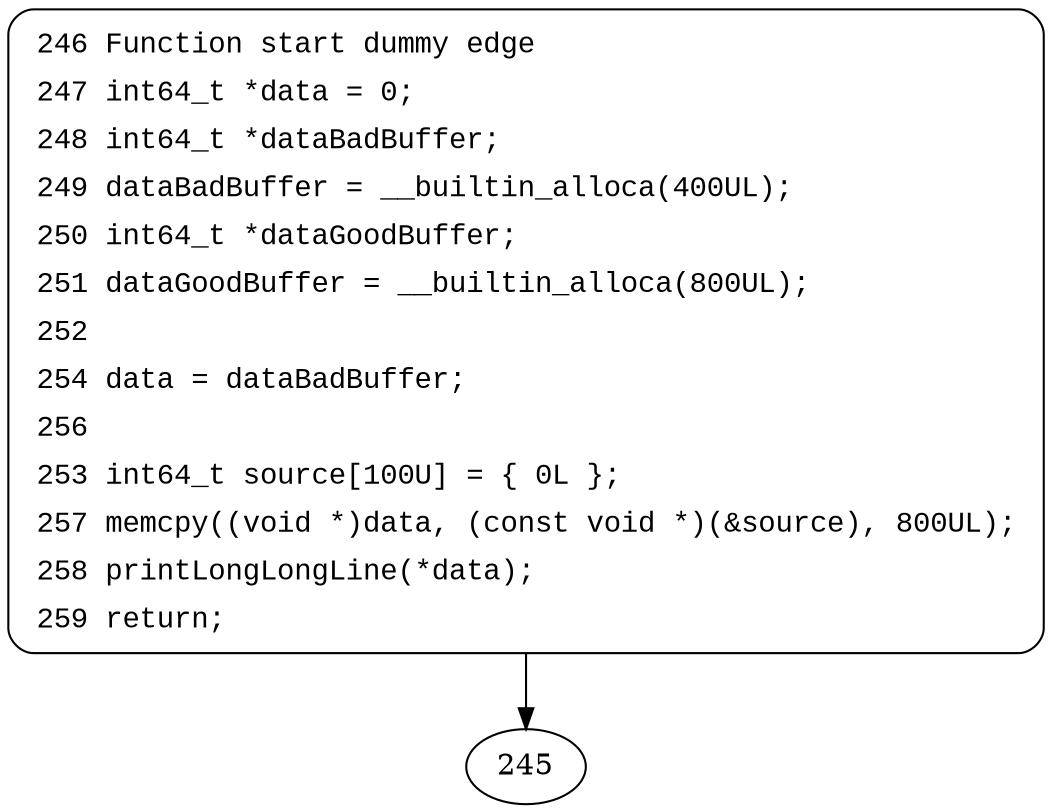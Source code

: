 digraph CWE121_Stack_Based_Buffer_Overflow__CWE805_int64_t_alloca_memcpy_13_bad {
246 [style="filled,bold" penwidth="1" fillcolor="white" fontname="Courier New" shape="Mrecord" label=<<table border="0" cellborder="0" cellpadding="3" bgcolor="white"><tr><td align="right">246</td><td align="left">Function start dummy edge</td></tr><tr><td align="right">247</td><td align="left">int64_t *data = 0;</td></tr><tr><td align="right">248</td><td align="left">int64_t *dataBadBuffer;</td></tr><tr><td align="right">249</td><td align="left">dataBadBuffer = __builtin_alloca(400UL);</td></tr><tr><td align="right">250</td><td align="left">int64_t *dataGoodBuffer;</td></tr><tr><td align="right">251</td><td align="left">dataGoodBuffer = __builtin_alloca(800UL);</td></tr><tr><td align="right">252</td><td align="left"></td></tr><tr><td align="right">254</td><td align="left">data = dataBadBuffer;</td></tr><tr><td align="right">256</td><td align="left"></td></tr><tr><td align="right">253</td><td align="left">int64_t source[100U] = &#123; 0L &#125;;</td></tr><tr><td align="right">257</td><td align="left">memcpy((void *)data, (const void *)(&amp;source), 800UL);</td></tr><tr><td align="right">258</td><td align="left">printLongLongLine(*data);</td></tr><tr><td align="right">259</td><td align="left">return;</td></tr></table>>]
246 -> 245[label=""]
}